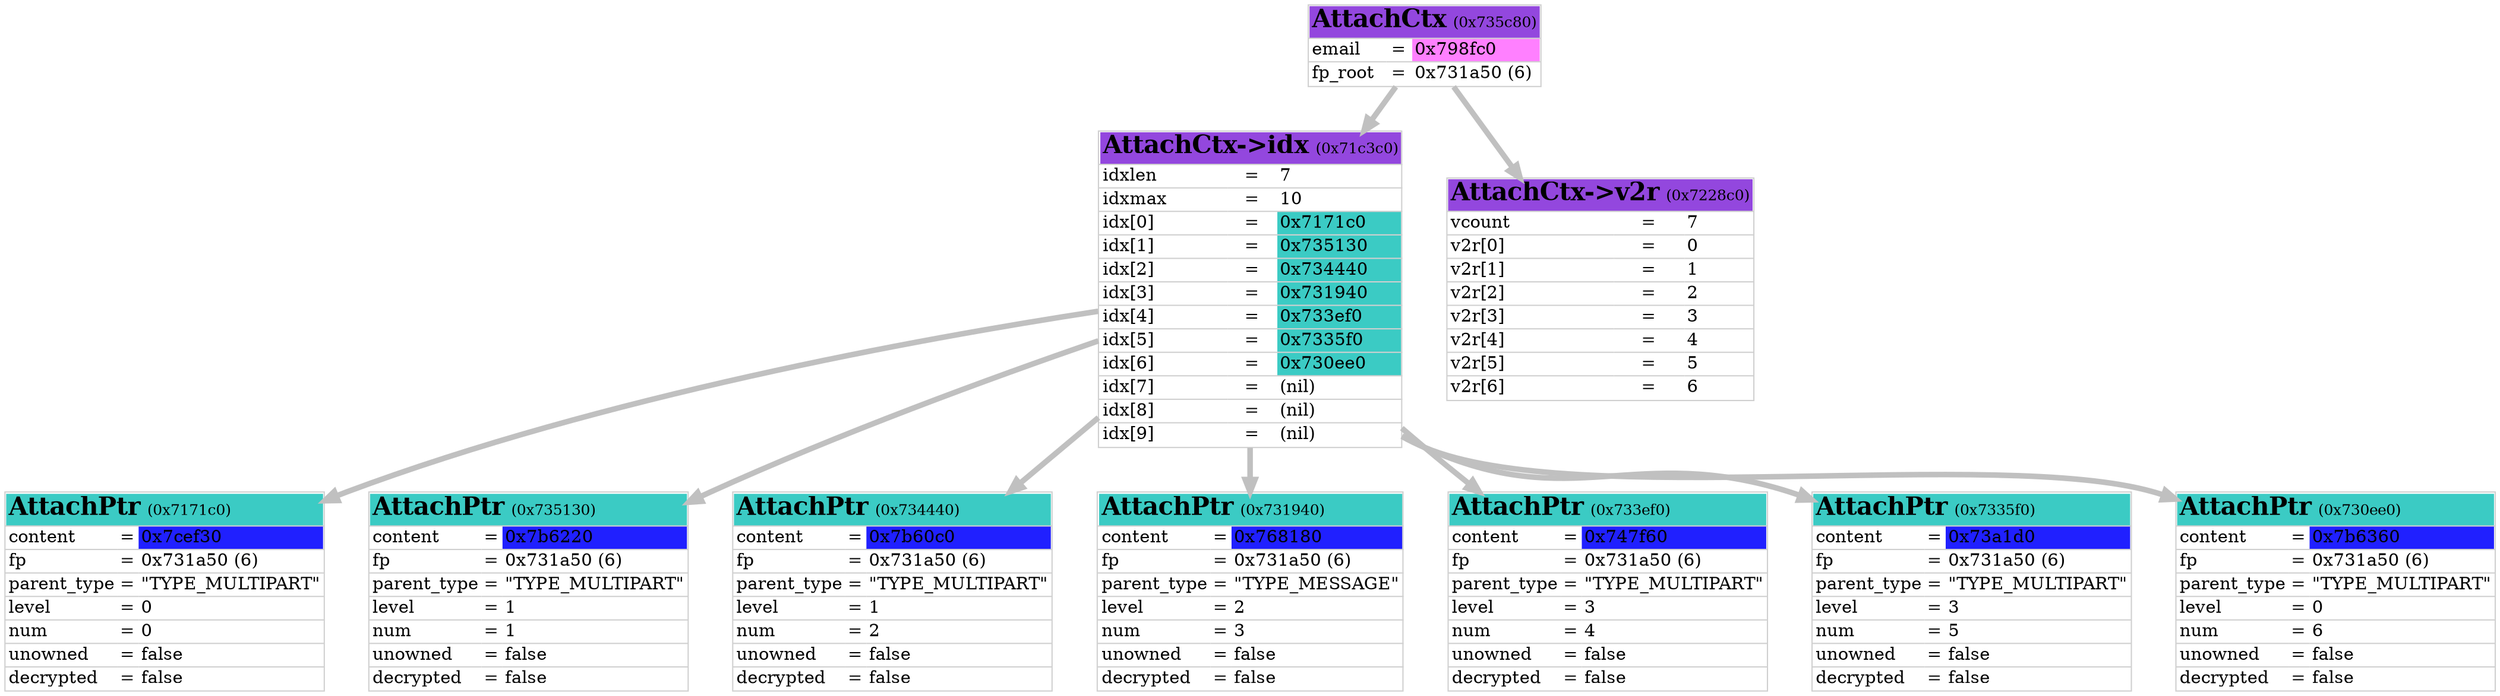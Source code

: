 digraph neomutt
{

	graph [
		rankdir="TB"
		nodesep="0.5"
		ranksep="0.5"
	];

	node [
		shape="plain"
	];

	edge [
		penwidth="4.5"
		arrowsize="1.0"
		color="#c0c0c0"
	];

	obj_0x735c80 [
		label=<<table cellspacing="0" border="1" rows="*" color="#d0d0d0">
		<tr>
			<td border="0" align="left" bgcolor="#9347de" port="top" colspan="3"><font color="#000000" point-size="20"><b>AttachCtx</b></font> <font point-size="12">(0x735c80)</font></td>
		</tr>
		<tr>
			<td border="0" align="left">email</td>
			<td border="0">=</td>
			<td border="0" align="left" bgcolor="#ff80ff">0x798fc0</td>
		</tr>
		<tr>
			<td border="0" align="left">fp_root</td>
			<td border="0">=</td>
			<td border="0" align="left">0x731a50 (6)</td>
		</tr>
		</table>>
	];

	obj_0x71c3c0 [
		label=<<table cellspacing="0" border="1" rows="*" color="#d0d0d0">
		<tr>
			<td border="0" align="left" bgcolor="#9347de" port="top" colspan="3"><font color="#000000" point-size="20"><b>AttachCtx-&gt;idx</b></font> <font point-size="12">(0x71c3c0)</font></td>
		</tr>
		<tr>
			<td border="0" align="left">idxlen</td>
			<td border="0">=</td>
			<td border="0" align="left">7</td>
		</tr>
		<tr>
			<td border="0" align="left">idxmax</td>
			<td border="0">=</td>
			<td border="0" align="left">10</td>
		</tr>
		<tr>
			<td border="0" align="left">idx[0]</td>
			<td border="0">=</td>
			<td border="0" align="left" bgcolor="#3bcbc4">0x7171c0</td>
		</tr>
		<tr>
			<td border="0" align="left">idx[1]</td>
			<td border="0">=</td>
			<td border="0" align="left" bgcolor="#3bcbc4">0x735130</td>
		</tr>
		<tr>
			<td border="0" align="left">idx[2]</td>
			<td border="0">=</td>
			<td border="0" align="left" bgcolor="#3bcbc4">0x734440</td>
		</tr>
		<tr>
			<td border="0" align="left">idx[3]</td>
			<td border="0">=</td>
			<td border="0" align="left" bgcolor="#3bcbc4">0x731940</td>
		</tr>
		<tr>
			<td border="0" align="left">idx[4]</td>
			<td border="0">=</td>
			<td border="0" align="left" bgcolor="#3bcbc4">0x733ef0</td>
		</tr>
		<tr>
			<td border="0" align="left">idx[5]</td>
			<td border="0">=</td>
			<td border="0" align="left" bgcolor="#3bcbc4">0x7335f0</td>
		</tr>
		<tr>
			<td border="0" align="left">idx[6]</td>
			<td border="0">=</td>
			<td border="0" align="left" bgcolor="#3bcbc4">0x730ee0</td>
		</tr>
		<tr>
			<td border="0" align="left">idx[7]</td>
			<td border="0">=</td>
			<td border="0" align="left">(nil)</td>
		</tr>
		<tr>
			<td border="0" align="left">idx[8]</td>
			<td border="0">=</td>
			<td border="0" align="left">(nil)</td>
		</tr>
		<tr>
			<td border="0" align="left">idx[9]</td>
			<td border="0">=</td>
			<td border="0" align="left">(nil)</td>
		</tr>
		</table>>
	];

	obj_0x7171c0 [
		label=<<table cellspacing="0" border="1" rows="*" color="#d0d0d0">
		<tr>
			<td border="0" align="left" bgcolor="#3bcbc4" port="top" colspan="3"><font color="#000000" point-size="20"><b>AttachPtr</b></font> <font point-size="12">(0x7171c0)</font></td>
		</tr>
		<tr>
			<td border="0" align="left">content</td>
			<td border="0">=</td>
			<td border="0" align="left" bgcolor="#2020ff">0x7cef30</td>
		</tr>
		<tr>
			<td border="0" align="left">fp</td>
			<td border="0">=</td>
			<td border="0" align="left">0x731a50 (6)</td>
		</tr>
		<tr>
			<td border="0" align="left">parent_type</td>
			<td border="0">=</td>
			<td border="0" align="left">"TYPE_MULTIPART"</td>
		</tr>
		<tr>
			<td border="0" align="left">level</td>
			<td border="0">=</td>
			<td border="0" align="left">0</td>
		</tr>
		<tr>
			<td border="0" align="left">num</td>
			<td border="0">=</td>
			<td border="0" align="left">0</td>
		</tr>
		<tr>
			<td border="0" align="left">unowned</td>
			<td border="0">=</td>
			<td border="0" align="left">false</td>
		</tr>
		<tr>
			<td border="0" align="left">decrypted</td>
			<td border="0">=</td>
			<td border="0" align="left">false</td>
		</tr>
		</table>>
	];

	obj_0x735130 [
		label=<<table cellspacing="0" border="1" rows="*" color="#d0d0d0">
		<tr>
			<td border="0" align="left" bgcolor="#3bcbc4" port="top" colspan="3"><font color="#000000" point-size="20"><b>AttachPtr</b></font> <font point-size="12">(0x735130)</font></td>
		</tr>
		<tr>
			<td border="0" align="left">content</td>
			<td border="0">=</td>
			<td border="0" align="left" bgcolor="#2020ff">0x7b6220</td>
		</tr>
		<tr>
			<td border="0" align="left">fp</td>
			<td border="0">=</td>
			<td border="0" align="left">0x731a50 (6)</td>
		</tr>
		<tr>
			<td border="0" align="left">parent_type</td>
			<td border="0">=</td>
			<td border="0" align="left">"TYPE_MULTIPART"</td>
		</tr>
		<tr>
			<td border="0" align="left">level</td>
			<td border="0">=</td>
			<td border="0" align="left">1</td>
		</tr>
		<tr>
			<td border="0" align="left">num</td>
			<td border="0">=</td>
			<td border="0" align="left">1</td>
		</tr>
		<tr>
			<td border="0" align="left">unowned</td>
			<td border="0">=</td>
			<td border="0" align="left">false</td>
		</tr>
		<tr>
			<td border="0" align="left">decrypted</td>
			<td border="0">=</td>
			<td border="0" align="left">false</td>
		</tr>
		</table>>
	];

	obj_0x734440 [
		label=<<table cellspacing="0" border="1" rows="*" color="#d0d0d0">
		<tr>
			<td border="0" align="left" bgcolor="#3bcbc4" port="top" colspan="3"><font color="#000000" point-size="20"><b>AttachPtr</b></font> <font point-size="12">(0x734440)</font></td>
		</tr>
		<tr>
			<td border="0" align="left">content</td>
			<td border="0">=</td>
			<td border="0" align="left" bgcolor="#2020ff">0x7b60c0</td>
		</tr>
		<tr>
			<td border="0" align="left">fp</td>
			<td border="0">=</td>
			<td border="0" align="left">0x731a50 (6)</td>
		</tr>
		<tr>
			<td border="0" align="left">parent_type</td>
			<td border="0">=</td>
			<td border="0" align="left">"TYPE_MULTIPART"</td>
		</tr>
		<tr>
			<td border="0" align="left">level</td>
			<td border="0">=</td>
			<td border="0" align="left">1</td>
		</tr>
		<tr>
			<td border="0" align="left">num</td>
			<td border="0">=</td>
			<td border="0" align="left">2</td>
		</tr>
		<tr>
			<td border="0" align="left">unowned</td>
			<td border="0">=</td>
			<td border="0" align="left">false</td>
		</tr>
		<tr>
			<td border="0" align="left">decrypted</td>
			<td border="0">=</td>
			<td border="0" align="left">false</td>
		</tr>
		</table>>
	];

	obj_0x731940 [
		label=<<table cellspacing="0" border="1" rows="*" color="#d0d0d0">
		<tr>
			<td border="0" align="left" bgcolor="#3bcbc4" port="top" colspan="3"><font color="#000000" point-size="20"><b>AttachPtr</b></font> <font point-size="12">(0x731940)</font></td>
		</tr>
		<tr>
			<td border="0" align="left">content</td>
			<td border="0">=</td>
			<td border="0" align="left" bgcolor="#2020ff">0x768180</td>
		</tr>
		<tr>
			<td border="0" align="left">fp</td>
			<td border="0">=</td>
			<td border="0" align="left">0x731a50 (6)</td>
		</tr>
		<tr>
			<td border="0" align="left">parent_type</td>
			<td border="0">=</td>
			<td border="0" align="left">"TYPE_MESSAGE"</td>
		</tr>
		<tr>
			<td border="0" align="left">level</td>
			<td border="0">=</td>
			<td border="0" align="left">2</td>
		</tr>
		<tr>
			<td border="0" align="left">num</td>
			<td border="0">=</td>
			<td border="0" align="left">3</td>
		</tr>
		<tr>
			<td border="0" align="left">unowned</td>
			<td border="0">=</td>
			<td border="0" align="left">false</td>
		</tr>
		<tr>
			<td border="0" align="left">decrypted</td>
			<td border="0">=</td>
			<td border="0" align="left">false</td>
		</tr>
		</table>>
	];

	obj_0x733ef0 [
		label=<<table cellspacing="0" border="1" rows="*" color="#d0d0d0">
		<tr>
			<td border="0" align="left" bgcolor="#3bcbc4" port="top" colspan="3"><font color="#000000" point-size="20"><b>AttachPtr</b></font> <font point-size="12">(0x733ef0)</font></td>
		</tr>
		<tr>
			<td border="0" align="left">content</td>
			<td border="0">=</td>
			<td border="0" align="left" bgcolor="#2020ff">0x747f60</td>
		</tr>
		<tr>
			<td border="0" align="left">fp</td>
			<td border="0">=</td>
			<td border="0" align="left">0x731a50 (6)</td>
		</tr>
		<tr>
			<td border="0" align="left">parent_type</td>
			<td border="0">=</td>
			<td border="0" align="left">"TYPE_MULTIPART"</td>
		</tr>
		<tr>
			<td border="0" align="left">level</td>
			<td border="0">=</td>
			<td border="0" align="left">3</td>
		</tr>
		<tr>
			<td border="0" align="left">num</td>
			<td border="0">=</td>
			<td border="0" align="left">4</td>
		</tr>
		<tr>
			<td border="0" align="left">unowned</td>
			<td border="0">=</td>
			<td border="0" align="left">false</td>
		</tr>
		<tr>
			<td border="0" align="left">decrypted</td>
			<td border="0">=</td>
			<td border="0" align="left">false</td>
		</tr>
		</table>>
	];

	obj_0x7335f0 [
		label=<<table cellspacing="0" border="1" rows="*" color="#d0d0d0">
		<tr>
			<td border="0" align="left" bgcolor="#3bcbc4" port="top" colspan="3"><font color="#000000" point-size="20"><b>AttachPtr</b></font> <font point-size="12">(0x7335f0)</font></td>
		</tr>
		<tr>
			<td border="0" align="left">content</td>
			<td border="0">=</td>
			<td border="0" align="left" bgcolor="#2020ff">0x73a1d0</td>
		</tr>
		<tr>
			<td border="0" align="left">fp</td>
			<td border="0">=</td>
			<td border="0" align="left">0x731a50 (6)</td>
		</tr>
		<tr>
			<td border="0" align="left">parent_type</td>
			<td border="0">=</td>
			<td border="0" align="left">"TYPE_MULTIPART"</td>
		</tr>
		<tr>
			<td border="0" align="left">level</td>
			<td border="0">=</td>
			<td border="0" align="left">3</td>
		</tr>
		<tr>
			<td border="0" align="left">num</td>
			<td border="0">=</td>
			<td border="0" align="left">5</td>
		</tr>
		<tr>
			<td border="0" align="left">unowned</td>
			<td border="0">=</td>
			<td border="0" align="left">false</td>
		</tr>
		<tr>
			<td border="0" align="left">decrypted</td>
			<td border="0">=</td>
			<td border="0" align="left">false</td>
		</tr>
		</table>>
	];

	obj_0x730ee0 [
		label=<<table cellspacing="0" border="1" rows="*" color="#d0d0d0">
		<tr>
			<td border="0" align="left" bgcolor="#3bcbc4" port="top" colspan="3"><font color="#000000" point-size="20"><b>AttachPtr</b></font> <font point-size="12">(0x730ee0)</font></td>
		</tr>
		<tr>
			<td border="0" align="left">content</td>
			<td border="0">=</td>
			<td border="0" align="left" bgcolor="#2020ff">0x7b6360</td>
		</tr>
		<tr>
			<td border="0" align="left">fp</td>
			<td border="0">=</td>
			<td border="0" align="left">0x731a50 (6)</td>
		</tr>
		<tr>
			<td border="0" align="left">parent_type</td>
			<td border="0">=</td>
			<td border="0" align="left">"TYPE_MULTIPART"</td>
		</tr>
		<tr>
			<td border="0" align="left">level</td>
			<td border="0">=</td>
			<td border="0" align="left">0</td>
		</tr>
		<tr>
			<td border="0" align="left">num</td>
			<td border="0">=</td>
			<td border="0" align="left">6</td>
		</tr>
		<tr>
			<td border="0" align="left">unowned</td>
			<td border="0">=</td>
			<td border="0" align="left">false</td>
		</tr>
		<tr>
			<td border="0" align="left">decrypted</td>
			<td border="0">=</td>
			<td border="0" align="left">false</td>
		</tr>
		</table>>
	];

	obj_0x7228c0 [
		label=<<table cellspacing="0" border="1" rows="*" color="#d0d0d0">
		<tr>
			<td border="0" align="left" bgcolor="#9347de" port="top" colspan="3"><font color="#000000" point-size="20"><b>AttachCtx-&gt;v2r</b></font> <font point-size="12">(0x7228c0)</font></td>
		</tr>
		<tr>
			<td border="0" align="left">vcount</td>
			<td border="0">=</td>
			<td border="0" align="left">7</td>
		</tr>
		<tr>
			<td border="0" align="left">v2r[0]</td>
			<td border="0">=</td>
			<td border="0" align="left">0</td>
		</tr>
		<tr>
			<td border="0" align="left">v2r[1]</td>
			<td border="0">=</td>
			<td border="0" align="left">1</td>
		</tr>
		<tr>
			<td border="0" align="left">v2r[2]</td>
			<td border="0">=</td>
			<td border="0" align="left">2</td>
		</tr>
		<tr>
			<td border="0" align="left">v2r[3]</td>
			<td border="0">=</td>
			<td border="0" align="left">3</td>
		</tr>
		<tr>
			<td border="0" align="left">v2r[4]</td>
			<td border="0">=</td>
			<td border="0" align="left">4</td>
		</tr>
		<tr>
			<td border="0" align="left">v2r[5]</td>
			<td border="0">=</td>
			<td border="0" align="left">5</td>
		</tr>
		<tr>
			<td border="0" align="left">v2r[6]</td>
			<td border="0">=</td>
			<td border="0" align="left">6</td>
		</tr>
		</table>>
	];


	obj_0x71c3c0 -> obj_0x7171c0 [  edgetooltip="AttachCtx-&gt;idx" color="#c0c0c0" ];
	obj_0x71c3c0 -> obj_0x735130 [  edgetooltip="AttachCtx-&gt;idx" color="#c0c0c0" ];
	obj_0x71c3c0 -> obj_0x734440 [  edgetooltip="AttachCtx-&gt;idx" color="#c0c0c0" ];
	obj_0x71c3c0 -> obj_0x731940 [  edgetooltip="AttachCtx-&gt;idx" color="#c0c0c0" ];
	obj_0x71c3c0 -> obj_0x733ef0 [  edgetooltip="AttachCtx-&gt;idx" color="#c0c0c0" ];
	obj_0x71c3c0 -> obj_0x7335f0 [  edgetooltip="AttachCtx-&gt;idx" color="#c0c0c0" ];
	obj_0x71c3c0 -> obj_0x730ee0 [  edgetooltip="AttachCtx-&gt;idx" color="#c0c0c0" ];
	obj_0x735c80 -> obj_0x71c3c0 [  edgetooltip="AttachCtx-&gt;idx" color="#c0c0c0" ];
	obj_0x735c80 -> obj_0x7228c0 [  edgetooltip="AttachCtx-&gt;v2r" color="#c0c0c0" ];

}
